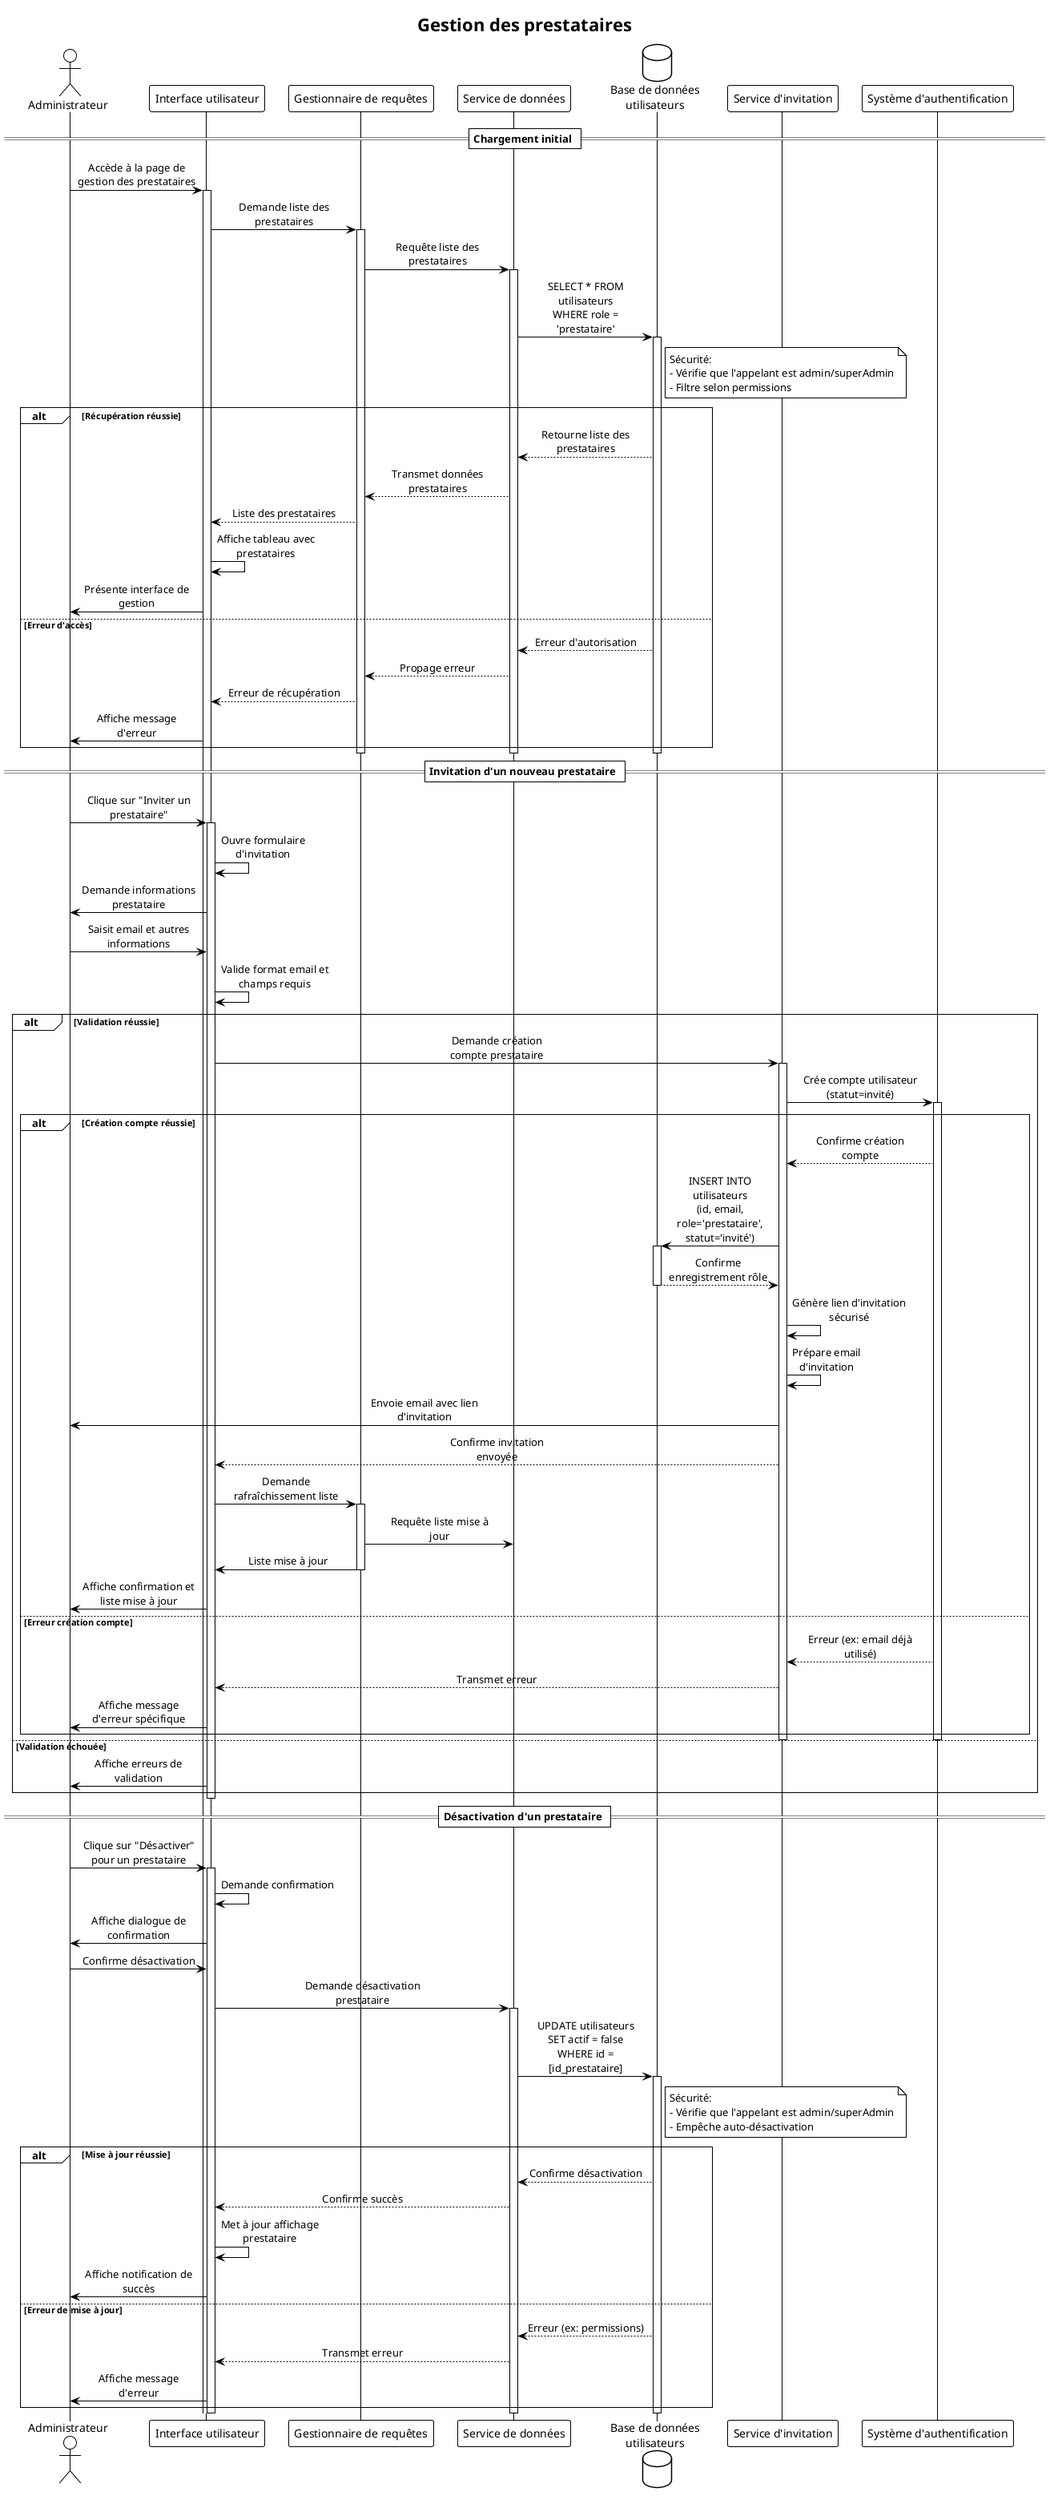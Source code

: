 @startuml "Gestion des prestataires"
!theme plain
skinparam sequenceMessageAlign center
skinparam responseMessageBelowArrow true
skinparam maxMessageSize 150

title "Gestion des prestataires"

actor "Administrateur" as Admin
participant "Interface utilisateur" as UI
participant "Gestionnaire de requêtes" as QueryManager
participant "Service de données" as DataService
database "Base de données\nutilisateurs" as DB
participant "Service d'invitation" as InviteService
participant "Système d'authentification" as AuthSystem

== Chargement initial ==
Admin -> UI: Accède à la page de gestion des prestataires
activate UI
UI -> QueryManager: Demande liste des prestataires
activate QueryManager
QueryManager -> DataService: Requête liste des prestataires
activate DataService

DataService -> DB: SELECT * FROM utilisateurs\nWHERE role = 'prestataire'
activate DB
note right of DB
  Sécurité:
  - Vérifie que l'appelant est admin/superAdmin
  - Filtre selon permissions
end note

alt Récupération réussie
    DB --> DataService: Retourne liste des prestataires
    DataService --> QueryManager: Transmet données prestataires
    QueryManager --> UI: Liste des prestataires
    UI -> UI: Affiche tableau avec prestataires
    UI -> Admin: Présente interface de gestion
else Erreur d'accès
    DB --> DataService: Erreur d'autorisation
    DataService --> QueryManager: Propage erreur
    QueryManager --> UI: Erreur de récupération
    UI -> Admin: Affiche message d'erreur
end
deactivate DB
deactivate DataService
deactivate QueryManager

== Invitation d'un nouveau prestataire ==
Admin -> UI: Clique sur "Inviter un prestataire"
activate UI
UI -> UI: Ouvre formulaire d'invitation
UI -> Admin: Demande informations prestataire

Admin -> UI: Saisit email et autres informations
UI -> UI: Valide format email et champs requis
alt Validation réussie
    UI -> InviteService: Demande création compte prestataire
    activate InviteService
    
    InviteService -> AuthSystem: Crée compte utilisateur (statut=invité)
    activate AuthSystem
    alt Création compte réussie
        AuthSystem --> InviteService: Confirme création compte
        
        InviteService -> DB: INSERT INTO utilisateurs\n(id, email, role='prestataire', statut='invité')
        activate DB
        DB --> InviteService: Confirme enregistrement rôle
        deactivate DB
        
        InviteService -> InviteService: Génère lien d'invitation sécurisé
        InviteService -> InviteService: Prépare email d'invitation
        InviteService -> Admin: Envoie email avec lien d'invitation
        
        InviteService --> UI: Confirme invitation envoyée
        UI -> QueryManager: Demande rafraîchissement liste
        activate QueryManager
        QueryManager -> DataService: Requête liste mise à jour
        QueryManager -> UI: Liste mise à jour
        deactivate QueryManager
        UI -> Admin: Affiche confirmation et liste mise à jour
    else Erreur création compte
        AuthSystem --> InviteService: Erreur (ex: email déjà utilisé)
        InviteService --> UI: Transmet erreur
        UI -> Admin: Affiche message d'erreur spécifique
    end
    deactivate AuthSystem
    deactivate InviteService
else Validation échouée
    UI -> Admin: Affiche erreurs de validation
end
deactivate UI

== Désactivation d'un prestataire ==
Admin -> UI: Clique sur "Désactiver" pour un prestataire
activate UI
UI -> UI: Demande confirmation
UI -> Admin: Affiche dialogue de confirmation

Admin -> UI: Confirme désactivation
UI -> DataService: Demande désactivation prestataire
activate DataService

DataService -> DB: UPDATE utilisateurs\nSET actif = false\nWHERE id = [id_prestataire]
activate DB
note right of DB
  Sécurité:
  - Vérifie que l'appelant est admin/superAdmin
  - Empêche auto-désactivation
end note

alt Mise à jour réussie
    DB --> DataService: Confirme désactivation
    DataService --> UI: Confirme succès
    UI -> UI: Met à jour affichage prestataire
    UI -> Admin: Affiche notification de succès
else Erreur de mise à jour
    DB --> DataService: Erreur (ex: permissions)
    DataService --> UI: Transmet erreur
    UI -> Admin: Affiche message d'erreur
end
deactivate DB
deactivate DataService
deactivate UI

@enduml